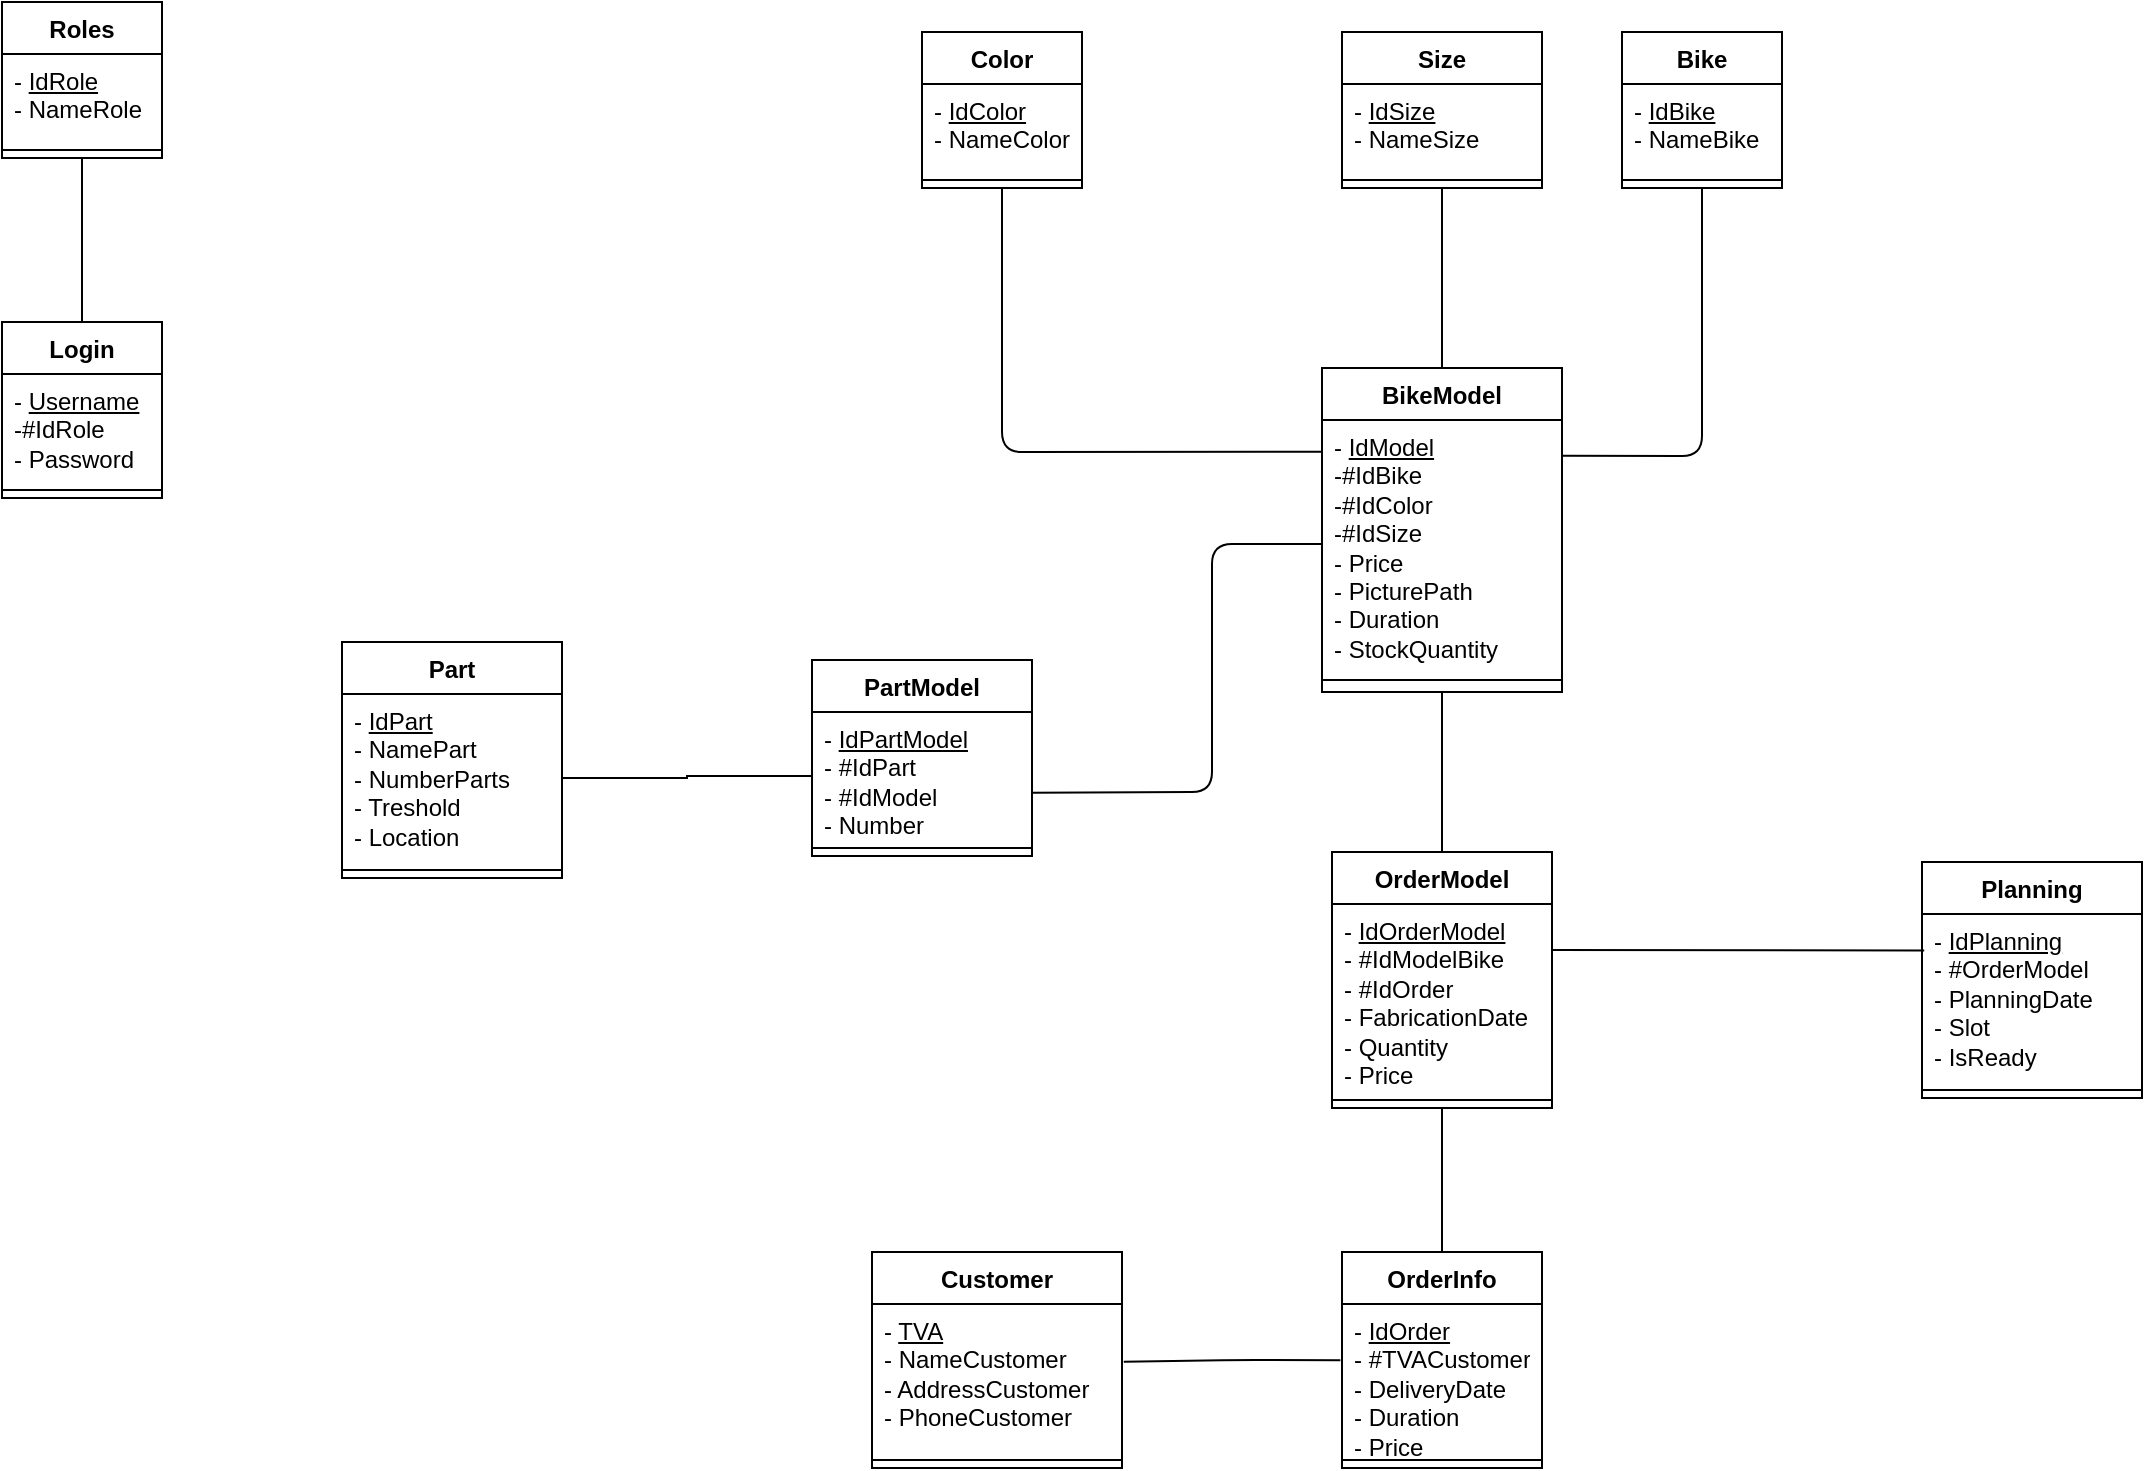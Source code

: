 <mxfile version="16.6.4" type="device"><diagram id="qX9gPibm-6a1j7SN708z" name="Page-1"><mxGraphModel dx="1221" dy="613" grid="1" gridSize="10" guides="1" tooltips="1" connect="1" arrows="1" fold="1" page="1" pageScale="1" pageWidth="1169" pageHeight="827" math="0" shadow="0"><root><mxCell id="0"/><mxCell id="1" parent="0"/><mxCell id="RfNUn7lei3nyKg9ZrzWD-39" value="Login" style="swimlane;fontStyle=1;align=center;verticalAlign=top;childLayout=stackLayout;horizontal=1;startSize=26;horizontalStack=0;resizeParent=1;resizeParentMax=0;resizeLast=0;collapsible=1;marginBottom=0;" parent="1" vertex="1"><mxGeometry x="60" y="200" width="80" height="88" as="geometry"/></mxCell><mxCell id="RfNUn7lei3nyKg9ZrzWD-40" value="- &lt;u&gt;Username&lt;br&gt;&lt;/u&gt;-#IdRole&lt;br&gt;- Password" style="text;strokeColor=none;fillColor=none;align=left;verticalAlign=top;spacingLeft=4;spacingRight=4;overflow=hidden;rotatable=0;points=[[0,0.5],[1,0.5]];portConstraint=eastwest;fontStyle=0;html=1;" parent="RfNUn7lei3nyKg9ZrzWD-39" vertex="1"><mxGeometry y="26" width="80" height="54" as="geometry"/></mxCell><mxCell id="RfNUn7lei3nyKg9ZrzWD-41" value="" style="line;strokeWidth=1;fillColor=none;align=left;verticalAlign=middle;spacingTop=-1;spacingLeft=3;spacingRight=3;rotatable=0;labelPosition=right;points=[];portConstraint=eastwest;" parent="RfNUn7lei3nyKg9ZrzWD-39" vertex="1"><mxGeometry y="80" width="80" height="8" as="geometry"/></mxCell><mxCell id="RfNUn7lei3nyKg9ZrzWD-42" value="BikeModel" style="swimlane;fontStyle=1;align=center;verticalAlign=top;childLayout=stackLayout;horizontal=1;startSize=26;horizontalStack=0;resizeParent=1;resizeParentMax=0;resizeLast=0;collapsible=1;marginBottom=0;" parent="1" vertex="1"><mxGeometry x="720" y="223" width="120" height="162" as="geometry"/></mxCell><mxCell id="RfNUn7lei3nyKg9ZrzWD-43" value="- &lt;u&gt;IdModel&lt;/u&gt;&lt;br&gt;-#IdBike&lt;br&gt;-#IdColor&lt;br&gt;-#IdSize&lt;br&gt;- Price&lt;br&gt;- PicturePath&lt;br&gt;- Duration&lt;br&gt;- StockQuantity" style="text;strokeColor=none;fillColor=none;align=left;verticalAlign=top;spacingLeft=4;spacingRight=4;overflow=hidden;rotatable=0;points=[[0,0.5],[1,0.5]];portConstraint=eastwest;fontStyle=0;html=1;" parent="RfNUn7lei3nyKg9ZrzWD-42" vertex="1"><mxGeometry y="26" width="120" height="124" as="geometry"/></mxCell><mxCell id="RfNUn7lei3nyKg9ZrzWD-44" value="" style="line;strokeWidth=1;fillColor=none;align=left;verticalAlign=middle;spacingTop=-1;spacingLeft=3;spacingRight=3;rotatable=0;labelPosition=right;points=[];portConstraint=eastwest;" parent="RfNUn7lei3nyKg9ZrzWD-42" vertex="1"><mxGeometry y="150" width="120" height="12" as="geometry"/></mxCell><mxCell id="RfNUn7lei3nyKg9ZrzWD-45" value="OrderModel" style="swimlane;fontStyle=1;align=center;verticalAlign=top;childLayout=stackLayout;horizontal=1;startSize=26;horizontalStack=0;resizeParent=1;resizeParentMax=0;resizeLast=0;collapsible=1;marginBottom=0;" parent="1" vertex="1"><mxGeometry x="725" y="465" width="110" height="128" as="geometry"/></mxCell><mxCell id="RfNUn7lei3nyKg9ZrzWD-46" value="- &lt;u&gt;IdOrderModel&lt;/u&gt;&lt;br&gt;- #IdModelBike&lt;br&gt;- #IdOrder&lt;br&gt;- FabricationDate&lt;br&gt;- Quantity&lt;br&gt;- Price" style="text;strokeColor=none;fillColor=none;align=left;verticalAlign=top;spacingLeft=4;spacingRight=4;overflow=hidden;rotatable=0;points=[[0,0.5],[1,0.5]];portConstraint=eastwest;fontStyle=0;html=1;" parent="RfNUn7lei3nyKg9ZrzWD-45" vertex="1"><mxGeometry y="26" width="110" height="94" as="geometry"/></mxCell><mxCell id="RfNUn7lei3nyKg9ZrzWD-47" value="" style="line;strokeWidth=1;fillColor=none;align=left;verticalAlign=middle;spacingTop=-1;spacingLeft=3;spacingRight=3;rotatable=0;labelPosition=right;points=[];portConstraint=eastwest;" parent="RfNUn7lei3nyKg9ZrzWD-45" vertex="1"><mxGeometry y="120" width="110" height="8" as="geometry"/></mxCell><mxCell id="RfNUn7lei3nyKg9ZrzWD-48" value="OrderInfo" style="swimlane;fontStyle=1;align=center;verticalAlign=top;childLayout=stackLayout;horizontal=1;startSize=26;horizontalStack=0;resizeParent=1;resizeParentMax=0;resizeLast=0;collapsible=1;marginBottom=0;" parent="1" vertex="1"><mxGeometry x="730" y="665" width="100" height="108" as="geometry"/></mxCell><mxCell id="RfNUn7lei3nyKg9ZrzWD-49" value="- &lt;u&gt;IdOrder&lt;/u&gt;&lt;br&gt;- #TVACustomer&lt;br&gt;- DeliveryDate&lt;br&gt;- Duration&lt;br&gt;- Price" style="text;strokeColor=none;fillColor=none;align=left;verticalAlign=top;spacingLeft=4;spacingRight=4;overflow=hidden;rotatable=0;points=[[0,0.5],[1,0.5]];portConstraint=eastwest;fontStyle=0;html=1;" parent="RfNUn7lei3nyKg9ZrzWD-48" vertex="1"><mxGeometry y="26" width="100" height="74" as="geometry"/></mxCell><mxCell id="RfNUn7lei3nyKg9ZrzWD-50" value="" style="line;strokeWidth=1;fillColor=none;align=left;verticalAlign=middle;spacingTop=-1;spacingLeft=3;spacingRight=3;rotatable=0;labelPosition=right;points=[];portConstraint=eastwest;" parent="RfNUn7lei3nyKg9ZrzWD-48" vertex="1"><mxGeometry y="100" width="100" height="8" as="geometry"/></mxCell><mxCell id="RfNUn7lei3nyKg9ZrzWD-51" value="Part" style="swimlane;fontStyle=1;align=center;verticalAlign=top;childLayout=stackLayout;horizontal=1;startSize=26;horizontalStack=0;resizeParent=1;resizeParentMax=0;resizeLast=0;collapsible=1;marginBottom=0;" parent="1" vertex="1"><mxGeometry x="230" y="360" width="110" height="118" as="geometry"/></mxCell><mxCell id="RfNUn7lei3nyKg9ZrzWD-52" value="- &lt;u&gt;IdPart&lt;/u&gt;&lt;br&gt;- NamePart&lt;br&gt;- NumberParts&lt;br&gt;- Treshold&lt;br&gt;- Location" style="text;strokeColor=none;fillColor=none;align=left;verticalAlign=top;spacingLeft=4;spacingRight=4;overflow=hidden;rotatable=0;points=[[0,0.5],[1,0.5]];portConstraint=eastwest;fontStyle=0;html=1;" parent="RfNUn7lei3nyKg9ZrzWD-51" vertex="1"><mxGeometry y="26" width="110" height="84" as="geometry"/></mxCell><mxCell id="RfNUn7lei3nyKg9ZrzWD-53" value="" style="line;strokeWidth=1;fillColor=none;align=left;verticalAlign=middle;spacingTop=-1;spacingLeft=3;spacingRight=3;rotatable=0;labelPosition=right;points=[];portConstraint=eastwest;" parent="RfNUn7lei3nyKg9ZrzWD-51" vertex="1"><mxGeometry y="110" width="110" height="8" as="geometry"/></mxCell><mxCell id="RfNUn7lei3nyKg9ZrzWD-54" value="PartModel" style="swimlane;fontStyle=1;align=center;verticalAlign=top;childLayout=stackLayout;horizontal=1;startSize=26;horizontalStack=0;resizeParent=1;resizeParentMax=0;resizeLast=0;collapsible=1;marginBottom=0;" parent="1" vertex="1"><mxGeometry x="465" y="369" width="110" height="98" as="geometry"/></mxCell><mxCell id="RfNUn7lei3nyKg9ZrzWD-55" value="- &lt;u&gt;IdPartModel&lt;/u&gt;&lt;br&gt;- #IdPart&lt;br&gt;- #IdModel&lt;br&gt;- Number" style="text;strokeColor=none;fillColor=none;align=left;verticalAlign=top;spacingLeft=4;spacingRight=4;overflow=hidden;rotatable=0;points=[[0,0.5],[1,0.5]];portConstraint=eastwest;fontStyle=0;html=1;" parent="RfNUn7lei3nyKg9ZrzWD-54" vertex="1"><mxGeometry y="26" width="110" height="64" as="geometry"/></mxCell><mxCell id="RfNUn7lei3nyKg9ZrzWD-56" value="" style="line;strokeWidth=1;fillColor=none;align=left;verticalAlign=middle;spacingTop=-1;spacingLeft=3;spacingRight=3;rotatable=0;labelPosition=right;points=[];portConstraint=eastwest;" parent="RfNUn7lei3nyKg9ZrzWD-54" vertex="1"><mxGeometry y="90" width="110" height="8" as="geometry"/></mxCell><mxCell id="RfNUn7lei3nyKg9ZrzWD-57" value="" style="endArrow=none;html=1;entryX=0.5;entryY=1;entryDx=0;entryDy=0;exitX=0.5;exitY=0;exitDx=0;exitDy=0;" parent="1" source="RfNUn7lei3nyKg9ZrzWD-45" target="RfNUn7lei3nyKg9ZrzWD-42" edge="1"><mxGeometry width="50" height="50" relative="1" as="geometry"><mxPoint x="620" y="343" as="sourcePoint"/><mxPoint x="670" y="293" as="targetPoint"/></mxGeometry></mxCell><mxCell id="RfNUn7lei3nyKg9ZrzWD-58" value="" style="endArrow=none;html=1;entryX=0;entryY=0.5;entryDx=0;entryDy=0;exitX=0.996;exitY=0.631;exitDx=0;exitDy=0;exitPerimeter=0;" parent="1" source="RfNUn7lei3nyKg9ZrzWD-55" target="RfNUn7lei3nyKg9ZrzWD-43" edge="1"><mxGeometry width="50" height="50" relative="1" as="geometry"><mxPoint x="759.8" y="363" as="sourcePoint"/><mxPoint x="759.8" y="331" as="targetPoint"/><Array as="points"><mxPoint x="665" y="435"/><mxPoint x="665" y="311"/></Array></mxGeometry></mxCell><mxCell id="RfNUn7lei3nyKg9ZrzWD-59" value="" style="endArrow=none;html=1;entryX=0.5;entryY=1;entryDx=0;entryDy=0;exitX=0.5;exitY=0;exitDx=0;exitDy=0;" parent="1" source="RfNUn7lei3nyKg9ZrzWD-48" target="RfNUn7lei3nyKg9ZrzWD-45" edge="1"><mxGeometry width="50" height="50" relative="1" as="geometry"><mxPoint x="655" y="453" as="sourcePoint"/><mxPoint x="705" y="403" as="targetPoint"/></mxGeometry></mxCell><mxCell id="RfNUn7lei3nyKg9ZrzWD-61" value="Customer" style="swimlane;fontStyle=1;align=center;verticalAlign=top;childLayout=stackLayout;horizontal=1;startSize=26;horizontalStack=0;resizeParent=1;resizeParentMax=0;resizeLast=0;collapsible=1;marginBottom=0;" parent="1" vertex="1"><mxGeometry x="495" y="665" width="125" height="108" as="geometry"/></mxCell><mxCell id="RfNUn7lei3nyKg9ZrzWD-62" value="- &lt;u&gt;TVA&lt;/u&gt;&lt;br&gt;- NameCustomer&lt;br&gt;- AddressCustomer&lt;br&gt;- PhoneCustomer" style="text;strokeColor=none;fillColor=none;align=left;verticalAlign=top;spacingLeft=4;spacingRight=4;overflow=hidden;rotatable=0;points=[[0,0.5],[1,0.5]];portConstraint=eastwest;fontStyle=0;html=1;" parent="RfNUn7lei3nyKg9ZrzWD-61" vertex="1"><mxGeometry y="26" width="125" height="74" as="geometry"/></mxCell><mxCell id="RfNUn7lei3nyKg9ZrzWD-63" value="" style="line;strokeWidth=1;fillColor=none;align=left;verticalAlign=middle;spacingTop=-1;spacingLeft=3;spacingRight=3;rotatable=0;labelPosition=right;points=[];portConstraint=eastwest;" parent="RfNUn7lei3nyKg9ZrzWD-61" vertex="1"><mxGeometry y="100" width="125" height="8" as="geometry"/></mxCell><mxCell id="RfNUn7lei3nyKg9ZrzWD-64" value="" style="endArrow=none;html=1;exitX=1.007;exitY=0.39;exitDx=0;exitDy=0;entryX=-0.008;entryY=0.38;entryDx=0;entryDy=0;entryPerimeter=0;exitPerimeter=0;" parent="1" source="RfNUn7lei3nyKg9ZrzWD-62" target="RfNUn7lei3nyKg9ZrzWD-49" edge="1"><mxGeometry width="50" height="50" relative="1" as="geometry"><mxPoint x="670" y="695" as="sourcePoint"/><mxPoint x="720" y="645" as="targetPoint"/><Array as="points"><mxPoint x="680" y="719"/></Array></mxGeometry></mxCell><mxCell id="RfNUn7lei3nyKg9ZrzWD-65" value="Color" style="swimlane;fontStyle=1;align=center;verticalAlign=top;childLayout=stackLayout;horizontal=1;startSize=26;horizontalStack=0;resizeParent=1;resizeParentMax=0;resizeLast=0;collapsible=1;marginBottom=0;" parent="1" vertex="1"><mxGeometry x="520" y="55" width="80" height="78" as="geometry"/></mxCell><mxCell id="RfNUn7lei3nyKg9ZrzWD-66" value="- &lt;u&gt;IdColor&lt;/u&gt;&lt;br&gt;- NameColor" style="text;strokeColor=none;fillColor=none;align=left;verticalAlign=top;spacingLeft=4;spacingRight=4;overflow=hidden;rotatable=0;points=[[0,0.5],[1,0.5]];portConstraint=eastwest;fontStyle=0;html=1;" parent="RfNUn7lei3nyKg9ZrzWD-65" vertex="1"><mxGeometry y="26" width="80" height="44" as="geometry"/></mxCell><mxCell id="RfNUn7lei3nyKg9ZrzWD-67" value="" style="line;strokeWidth=1;fillColor=none;align=left;verticalAlign=middle;spacingTop=-1;spacingLeft=3;spacingRight=3;rotatable=0;labelPosition=right;points=[];portConstraint=eastwest;" parent="RfNUn7lei3nyKg9ZrzWD-65" vertex="1"><mxGeometry y="70" width="80" height="8" as="geometry"/></mxCell><mxCell id="RfNUn7lei3nyKg9ZrzWD-68" value="Size" style="swimlane;fontStyle=1;align=center;verticalAlign=top;childLayout=stackLayout;horizontal=1;startSize=26;horizontalStack=0;resizeParent=1;resizeParentMax=0;resizeLast=0;collapsible=1;marginBottom=0;" parent="1" vertex="1"><mxGeometry x="730" y="55" width="100" height="78" as="geometry"/></mxCell><mxCell id="RfNUn7lei3nyKg9ZrzWD-69" value="- &lt;u&gt;IdSize&lt;/u&gt;&lt;br&gt;- NameSize" style="text;strokeColor=none;fillColor=none;align=left;verticalAlign=top;spacingLeft=4;spacingRight=4;overflow=hidden;rotatable=0;points=[[0,0.5],[1,0.5]];portConstraint=eastwest;fontStyle=0;html=1;" parent="RfNUn7lei3nyKg9ZrzWD-68" vertex="1"><mxGeometry y="26" width="100" height="44" as="geometry"/></mxCell><mxCell id="RfNUn7lei3nyKg9ZrzWD-70" value="" style="line;strokeWidth=1;fillColor=none;align=left;verticalAlign=middle;spacingTop=-1;spacingLeft=3;spacingRight=3;rotatable=0;labelPosition=right;points=[];portConstraint=eastwest;" parent="RfNUn7lei3nyKg9ZrzWD-68" vertex="1"><mxGeometry y="70" width="100" height="8" as="geometry"/></mxCell><mxCell id="RfNUn7lei3nyKg9ZrzWD-71" value="Bike" style="swimlane;fontStyle=1;align=center;verticalAlign=top;childLayout=stackLayout;horizontal=1;startSize=26;horizontalStack=0;resizeParent=1;resizeParentMax=0;resizeLast=0;collapsible=1;marginBottom=0;" parent="1" vertex="1"><mxGeometry x="870" y="55" width="80" height="78" as="geometry"/></mxCell><mxCell id="RfNUn7lei3nyKg9ZrzWD-72" value="- &lt;u&gt;IdBike&lt;/u&gt;&lt;br&gt;- NameBike" style="text;strokeColor=none;fillColor=none;align=left;verticalAlign=top;spacingLeft=4;spacingRight=4;overflow=hidden;rotatable=0;points=[[0,0.5],[1,0.5]];portConstraint=eastwest;fontStyle=0;html=1;" parent="RfNUn7lei3nyKg9ZrzWD-71" vertex="1"><mxGeometry y="26" width="80" height="44" as="geometry"/></mxCell><mxCell id="RfNUn7lei3nyKg9ZrzWD-73" value="" style="line;strokeWidth=1;fillColor=none;align=left;verticalAlign=middle;spacingTop=-1;spacingLeft=3;spacingRight=3;rotatable=0;labelPosition=right;points=[];portConstraint=eastwest;" parent="RfNUn7lei3nyKg9ZrzWD-71" vertex="1"><mxGeometry y="70" width="80" height="8" as="geometry"/></mxCell><mxCell id="RfNUn7lei3nyKg9ZrzWD-74" value="" style="curved=1;endArrow=none;html=1;rounded=0;entryX=0.5;entryY=1;entryDx=0;entryDy=0;endFill=0;exitX=0.5;exitY=0;exitDx=0;exitDy=0;" parent="1" source="RfNUn7lei3nyKg9ZrzWD-42" target="RfNUn7lei3nyKg9ZrzWD-68" edge="1"><mxGeometry width="50" height="50" relative="1" as="geometry"><mxPoint x="760" y="223" as="sourcePoint"/><mxPoint x="880" y="163" as="targetPoint"/><Array as="points"/></mxGeometry></mxCell><mxCell id="RfNUn7lei3nyKg9ZrzWD-75" value="" style="endArrow=none;html=1;entryX=0.5;entryY=1;entryDx=0;entryDy=0;exitX=1.003;exitY=0.144;exitDx=0;exitDy=0;exitPerimeter=0;" parent="1" source="RfNUn7lei3nyKg9ZrzWD-43" target="RfNUn7lei3nyKg9ZrzWD-71" edge="1"><mxGeometry width="50" height="50" relative="1" as="geometry"><mxPoint x="845" y="267" as="sourcePoint"/><mxPoint x="835" y="145" as="targetPoint"/><Array as="points"><mxPoint x="910" y="267"/></Array></mxGeometry></mxCell><mxCell id="RfNUn7lei3nyKg9ZrzWD-76" value="" style="endArrow=none;html=1;exitX=0.5;exitY=1;exitDx=0;exitDy=0;entryX=0.003;entryY=0.128;entryDx=0;entryDy=0;entryPerimeter=0;" parent="1" source="RfNUn7lei3nyKg9ZrzWD-65" target="RfNUn7lei3nyKg9ZrzWD-43" edge="1"><mxGeometry width="50" height="50" relative="1" as="geometry"><mxPoint x="675" y="185" as="sourcePoint"/><mxPoint x="725" y="135" as="targetPoint"/><Array as="points"><mxPoint x="560" y="265"/></Array></mxGeometry></mxCell><mxCell id="RfNUn7lei3nyKg9ZrzWD-77" style="edgeStyle=orthogonalEdgeStyle;rounded=0;orthogonalLoop=1;jettySize=auto;html=1;exitX=1;exitY=0.5;exitDx=0;exitDy=0;entryX=0;entryY=0.5;entryDx=0;entryDy=0;endArrow=none;endFill=0;" parent="1" source="RfNUn7lei3nyKg9ZrzWD-52" target="RfNUn7lei3nyKg9ZrzWD-55" edge="1"><mxGeometry relative="1" as="geometry"/></mxCell><mxCell id="RfNUn7lei3nyKg9ZrzWD-83" style="edgeStyle=orthogonalEdgeStyle;rounded=0;orthogonalLoop=1;jettySize=auto;html=1;entryX=0.5;entryY=0;entryDx=0;entryDy=0;endArrow=none;endFill=0;" parent="1" source="RfNUn7lei3nyKg9ZrzWD-80" target="RfNUn7lei3nyKg9ZrzWD-39" edge="1"><mxGeometry relative="1" as="geometry"/></mxCell><mxCell id="RfNUn7lei3nyKg9ZrzWD-80" value="Roles" style="swimlane;fontStyle=1;align=center;verticalAlign=top;childLayout=stackLayout;horizontal=1;startSize=26;horizontalStack=0;resizeParent=1;resizeParentMax=0;resizeLast=0;collapsible=1;marginBottom=0;" parent="1" vertex="1"><mxGeometry x="60" y="40" width="80" height="78" as="geometry"/></mxCell><mxCell id="RfNUn7lei3nyKg9ZrzWD-81" value="- &lt;u&gt;IdRole&lt;/u&gt;&lt;br&gt;- NameRole" style="text;strokeColor=none;fillColor=none;align=left;verticalAlign=top;spacingLeft=4;spacingRight=4;overflow=hidden;rotatable=0;points=[[0,0.5],[1,0.5]];portConstraint=eastwest;fontStyle=0;html=1;" parent="RfNUn7lei3nyKg9ZrzWD-80" vertex="1"><mxGeometry y="26" width="80" height="44" as="geometry"/></mxCell><mxCell id="RfNUn7lei3nyKg9ZrzWD-82" value="" style="line;strokeWidth=1;fillColor=none;align=left;verticalAlign=middle;spacingTop=-1;spacingLeft=3;spacingRight=3;rotatable=0;labelPosition=right;points=[];portConstraint=eastwest;" parent="RfNUn7lei3nyKg9ZrzWD-80" vertex="1"><mxGeometry y="70" width="80" height="8" as="geometry"/></mxCell><mxCell id="RfNUn7lei3nyKg9ZrzWD-84" value="Planning" style="swimlane;fontStyle=1;align=center;verticalAlign=top;childLayout=stackLayout;horizontal=1;startSize=26;horizontalStack=0;resizeParent=1;resizeParentMax=0;resizeLast=0;collapsible=1;marginBottom=0;" parent="1" vertex="1"><mxGeometry x="1020" y="470" width="110" height="118" as="geometry"/></mxCell><mxCell id="RfNUn7lei3nyKg9ZrzWD-85" value="- &lt;u&gt;IdPlanning&lt;/u&gt;&lt;br&gt;- #OrderModel&lt;br&gt;- PlanningDate&lt;br&gt;- Slot&lt;br&gt;- IsReady" style="text;strokeColor=none;fillColor=none;align=left;verticalAlign=top;spacingLeft=4;spacingRight=4;overflow=hidden;rotatable=0;points=[[0,0.5],[1,0.5]];portConstraint=eastwest;fontStyle=0;html=1;" parent="RfNUn7lei3nyKg9ZrzWD-84" vertex="1"><mxGeometry y="26" width="110" height="84" as="geometry"/></mxCell><mxCell id="RfNUn7lei3nyKg9ZrzWD-86" value="" style="line;strokeWidth=1;fillColor=none;align=left;verticalAlign=middle;spacingTop=-1;spacingLeft=3;spacingRight=3;rotatable=0;labelPosition=right;points=[];portConstraint=eastwest;" parent="RfNUn7lei3nyKg9ZrzWD-84" vertex="1"><mxGeometry y="110" width="110" height="8" as="geometry"/></mxCell><mxCell id="RfNUn7lei3nyKg9ZrzWD-87" value="" style="endArrow=none;html=1;rounded=0;entryX=0.01;entryY=0.217;entryDx=0;entryDy=0;entryPerimeter=0;exitX=1.001;exitY=0.245;exitDx=0;exitDy=0;exitPerimeter=0;" parent="1" source="RfNUn7lei3nyKg9ZrzWD-46" target="RfNUn7lei3nyKg9ZrzWD-85" edge="1"><mxGeometry width="50" height="50" relative="1" as="geometry"><mxPoint x="840" y="514" as="sourcePoint"/><mxPoint x="905" y="225" as="targetPoint"/></mxGeometry></mxCell></root></mxGraphModel></diagram></mxfile>